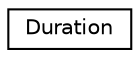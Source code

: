 digraph "Graphical Class Hierarchy"
{
  edge [fontname="Helvetica",fontsize="10",labelfontname="Helvetica",labelfontsize="10"];
  node [fontname="Helvetica",fontsize="10",shape=record];
  rankdir="LR";
  Node1 [label="Duration",height=0.2,width=0.4,color="black", fillcolor="white", style="filled",URL="$classDuration.html",tooltip="the default Duration is of precision nanoseconds (1e-9 seconds). "];
}
